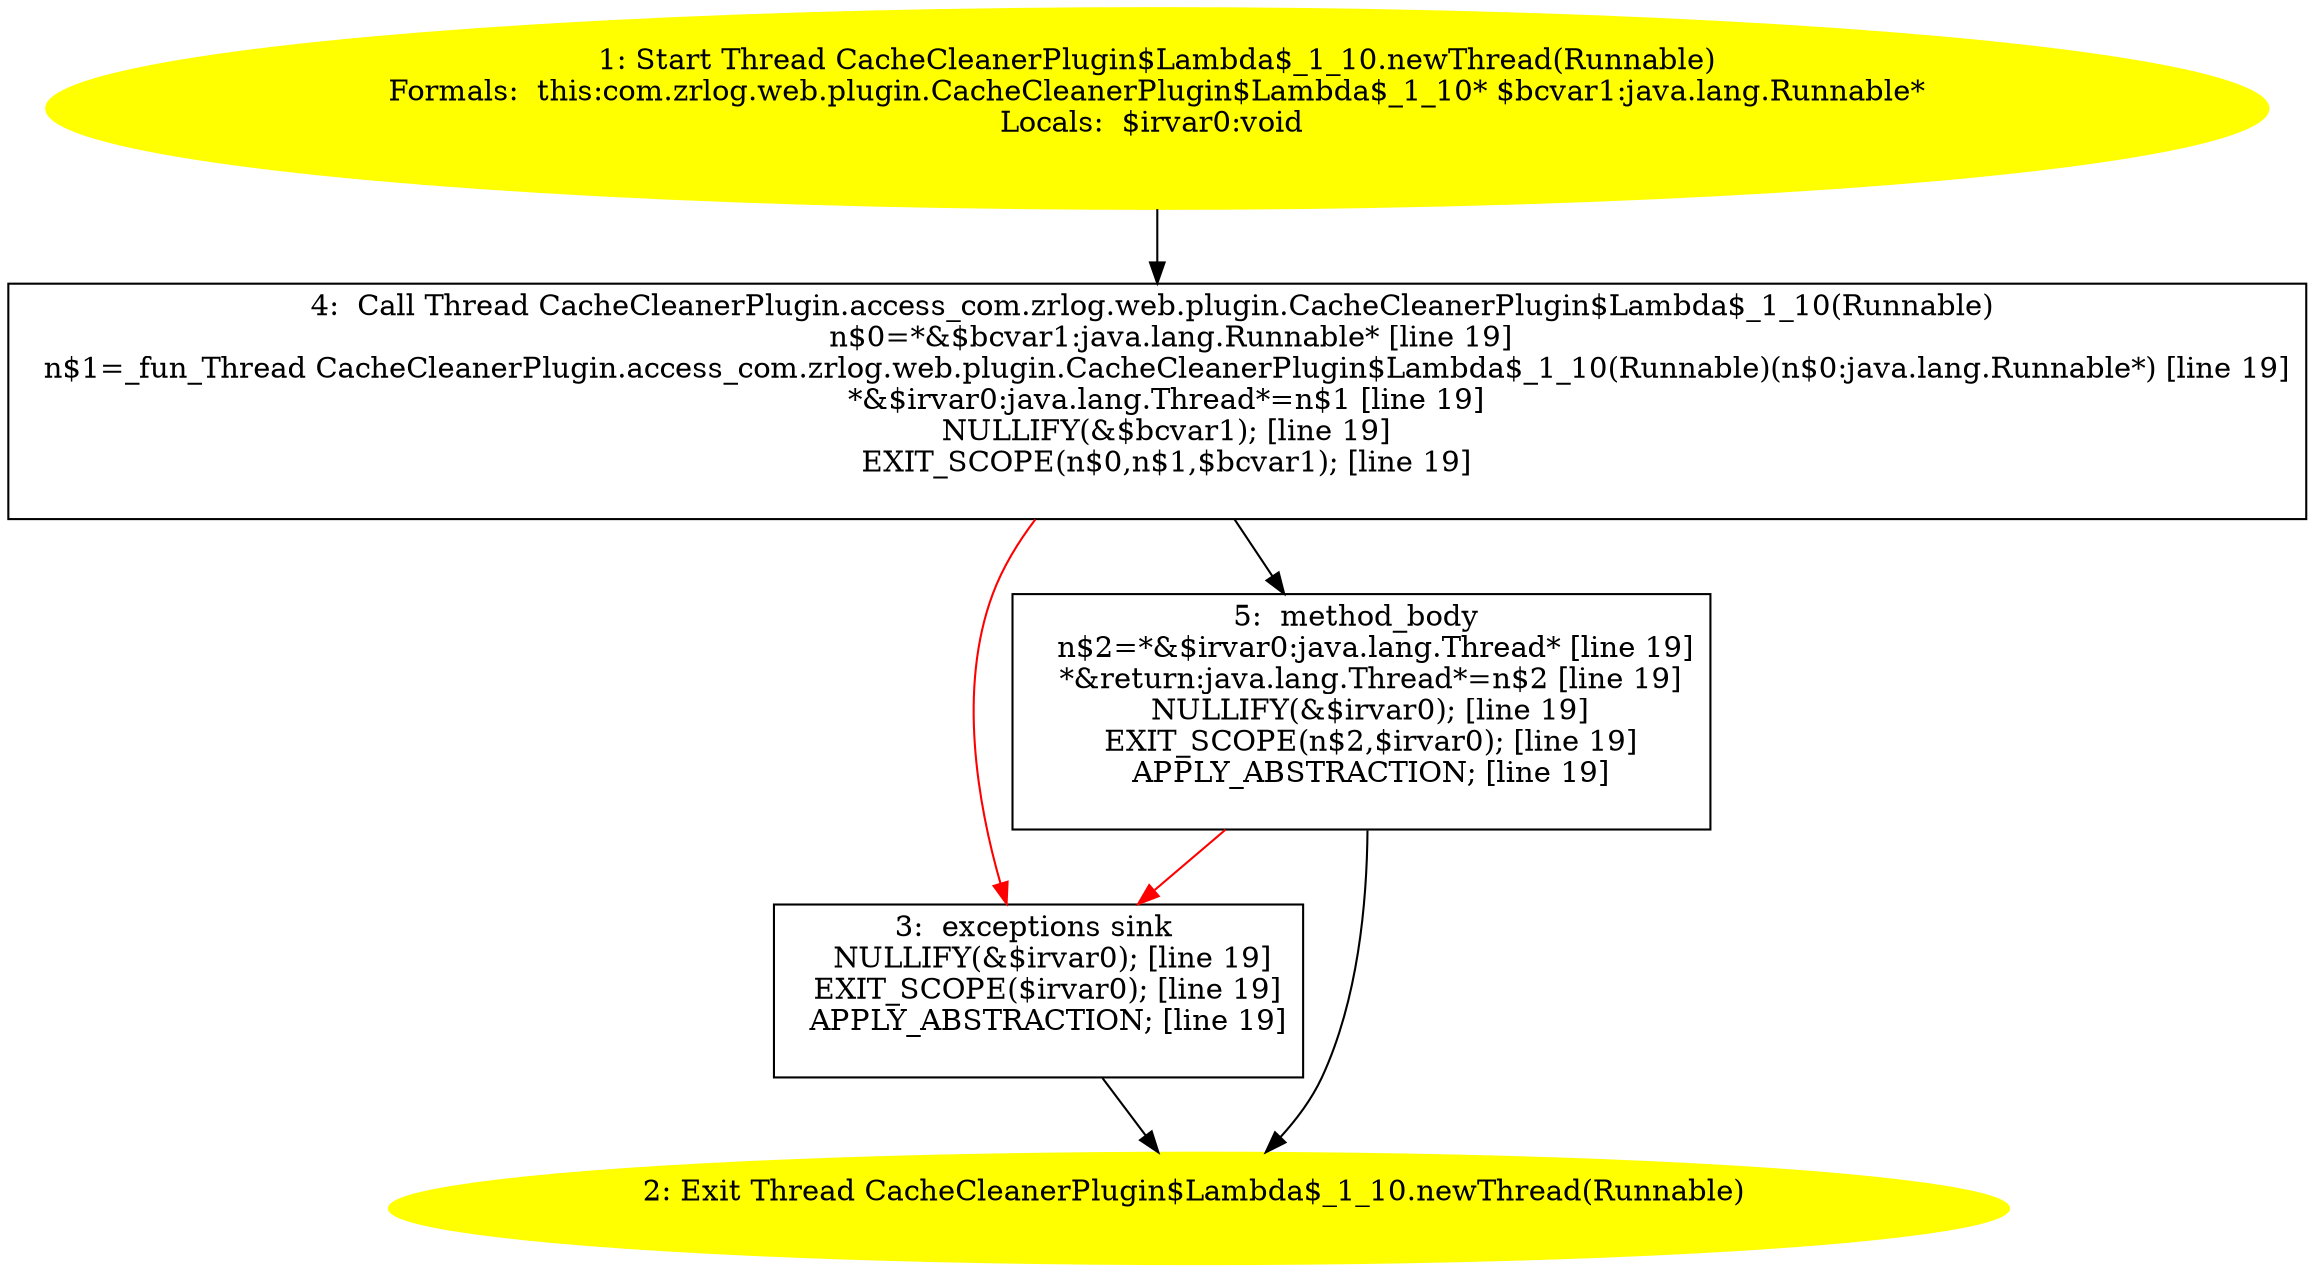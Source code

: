 /* @generated */
digraph cfg {
"com.zrlog.web.plugin.CacheCleanerPlugin$Lambda$_1_10.newThread(java.lang.Runnable):java.lang.Thread.0ab2bf87ab278fa9d3621b476237eecb_1" [label="1: Start Thread CacheCleanerPlugin$Lambda$_1_10.newThread(Runnable)\nFormals:  this:com.zrlog.web.plugin.CacheCleanerPlugin$Lambda$_1_10* $bcvar1:java.lang.Runnable*\nLocals:  $irvar0:void \n  " color=yellow style=filled]
	

	 "com.zrlog.web.plugin.CacheCleanerPlugin$Lambda$_1_10.newThread(java.lang.Runnable):java.lang.Thread.0ab2bf87ab278fa9d3621b476237eecb_1" -> "com.zrlog.web.plugin.CacheCleanerPlugin$Lambda$_1_10.newThread(java.lang.Runnable):java.lang.Thread.0ab2bf87ab278fa9d3621b476237eecb_4" ;
"com.zrlog.web.plugin.CacheCleanerPlugin$Lambda$_1_10.newThread(java.lang.Runnable):java.lang.Thread.0ab2bf87ab278fa9d3621b476237eecb_2" [label="2: Exit Thread CacheCleanerPlugin$Lambda$_1_10.newThread(Runnable) \n  " color=yellow style=filled]
	

"com.zrlog.web.plugin.CacheCleanerPlugin$Lambda$_1_10.newThread(java.lang.Runnable):java.lang.Thread.0ab2bf87ab278fa9d3621b476237eecb_3" [label="3:  exceptions sink \n   NULLIFY(&$irvar0); [line 19]\n  EXIT_SCOPE($irvar0); [line 19]\n  APPLY_ABSTRACTION; [line 19]\n " shape="box"]
	

	 "com.zrlog.web.plugin.CacheCleanerPlugin$Lambda$_1_10.newThread(java.lang.Runnable):java.lang.Thread.0ab2bf87ab278fa9d3621b476237eecb_3" -> "com.zrlog.web.plugin.CacheCleanerPlugin$Lambda$_1_10.newThread(java.lang.Runnable):java.lang.Thread.0ab2bf87ab278fa9d3621b476237eecb_2" ;
"com.zrlog.web.plugin.CacheCleanerPlugin$Lambda$_1_10.newThread(java.lang.Runnable):java.lang.Thread.0ab2bf87ab278fa9d3621b476237eecb_4" [label="4:  Call Thread CacheCleanerPlugin.access_com.zrlog.web.plugin.CacheCleanerPlugin$Lambda$_1_10(Runnable) \n   n$0=*&$bcvar1:java.lang.Runnable* [line 19]\n  n$1=_fun_Thread CacheCleanerPlugin.access_com.zrlog.web.plugin.CacheCleanerPlugin$Lambda$_1_10(Runnable)(n$0:java.lang.Runnable*) [line 19]\n  *&$irvar0:java.lang.Thread*=n$1 [line 19]\n  NULLIFY(&$bcvar1); [line 19]\n  EXIT_SCOPE(n$0,n$1,$bcvar1); [line 19]\n " shape="box"]
	

	 "com.zrlog.web.plugin.CacheCleanerPlugin$Lambda$_1_10.newThread(java.lang.Runnable):java.lang.Thread.0ab2bf87ab278fa9d3621b476237eecb_4" -> "com.zrlog.web.plugin.CacheCleanerPlugin$Lambda$_1_10.newThread(java.lang.Runnable):java.lang.Thread.0ab2bf87ab278fa9d3621b476237eecb_5" ;
	 "com.zrlog.web.plugin.CacheCleanerPlugin$Lambda$_1_10.newThread(java.lang.Runnable):java.lang.Thread.0ab2bf87ab278fa9d3621b476237eecb_4" -> "com.zrlog.web.plugin.CacheCleanerPlugin$Lambda$_1_10.newThread(java.lang.Runnable):java.lang.Thread.0ab2bf87ab278fa9d3621b476237eecb_3" [color="red" ];
"com.zrlog.web.plugin.CacheCleanerPlugin$Lambda$_1_10.newThread(java.lang.Runnable):java.lang.Thread.0ab2bf87ab278fa9d3621b476237eecb_5" [label="5:  method_body \n   n$2=*&$irvar0:java.lang.Thread* [line 19]\n  *&return:java.lang.Thread*=n$2 [line 19]\n  NULLIFY(&$irvar0); [line 19]\n  EXIT_SCOPE(n$2,$irvar0); [line 19]\n  APPLY_ABSTRACTION; [line 19]\n " shape="box"]
	

	 "com.zrlog.web.plugin.CacheCleanerPlugin$Lambda$_1_10.newThread(java.lang.Runnable):java.lang.Thread.0ab2bf87ab278fa9d3621b476237eecb_5" -> "com.zrlog.web.plugin.CacheCleanerPlugin$Lambda$_1_10.newThread(java.lang.Runnable):java.lang.Thread.0ab2bf87ab278fa9d3621b476237eecb_2" ;
	 "com.zrlog.web.plugin.CacheCleanerPlugin$Lambda$_1_10.newThread(java.lang.Runnable):java.lang.Thread.0ab2bf87ab278fa9d3621b476237eecb_5" -> "com.zrlog.web.plugin.CacheCleanerPlugin$Lambda$_1_10.newThread(java.lang.Runnable):java.lang.Thread.0ab2bf87ab278fa9d3621b476237eecb_3" [color="red" ];
}

